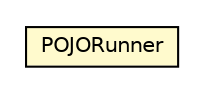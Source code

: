 #!/usr/local/bin/dot
#
# Class diagram 
# Generated by UMLGraph version R5_6-24-gf6e263 (http://www.umlgraph.org/)
#

digraph G {
	edge [fontname="Helvetica",fontsize=10,labelfontname="Helvetica",labelfontsize=10];
	node [fontname="Helvetica",fontsize=10,shape=plaintext];
	nodesep=0.25;
	ranksep=0.5;
	// org.universAAL.middleware.container.pojo.POJORunner
	c288377 [label=<<table title="org.universAAL.middleware.container.pojo.POJORunner" border="0" cellborder="1" cellspacing="0" cellpadding="2" port="p" bgcolor="lemonChiffon" href="./POJORunner.html">
		<tr><td><table border="0" cellspacing="0" cellpadding="1">
<tr><td align="center" balign="center"> POJORunner </td></tr>
		</table></td></tr>
		</table>>, URL="./POJORunner.html", fontname="Helvetica", fontcolor="black", fontsize=10.0];
}


